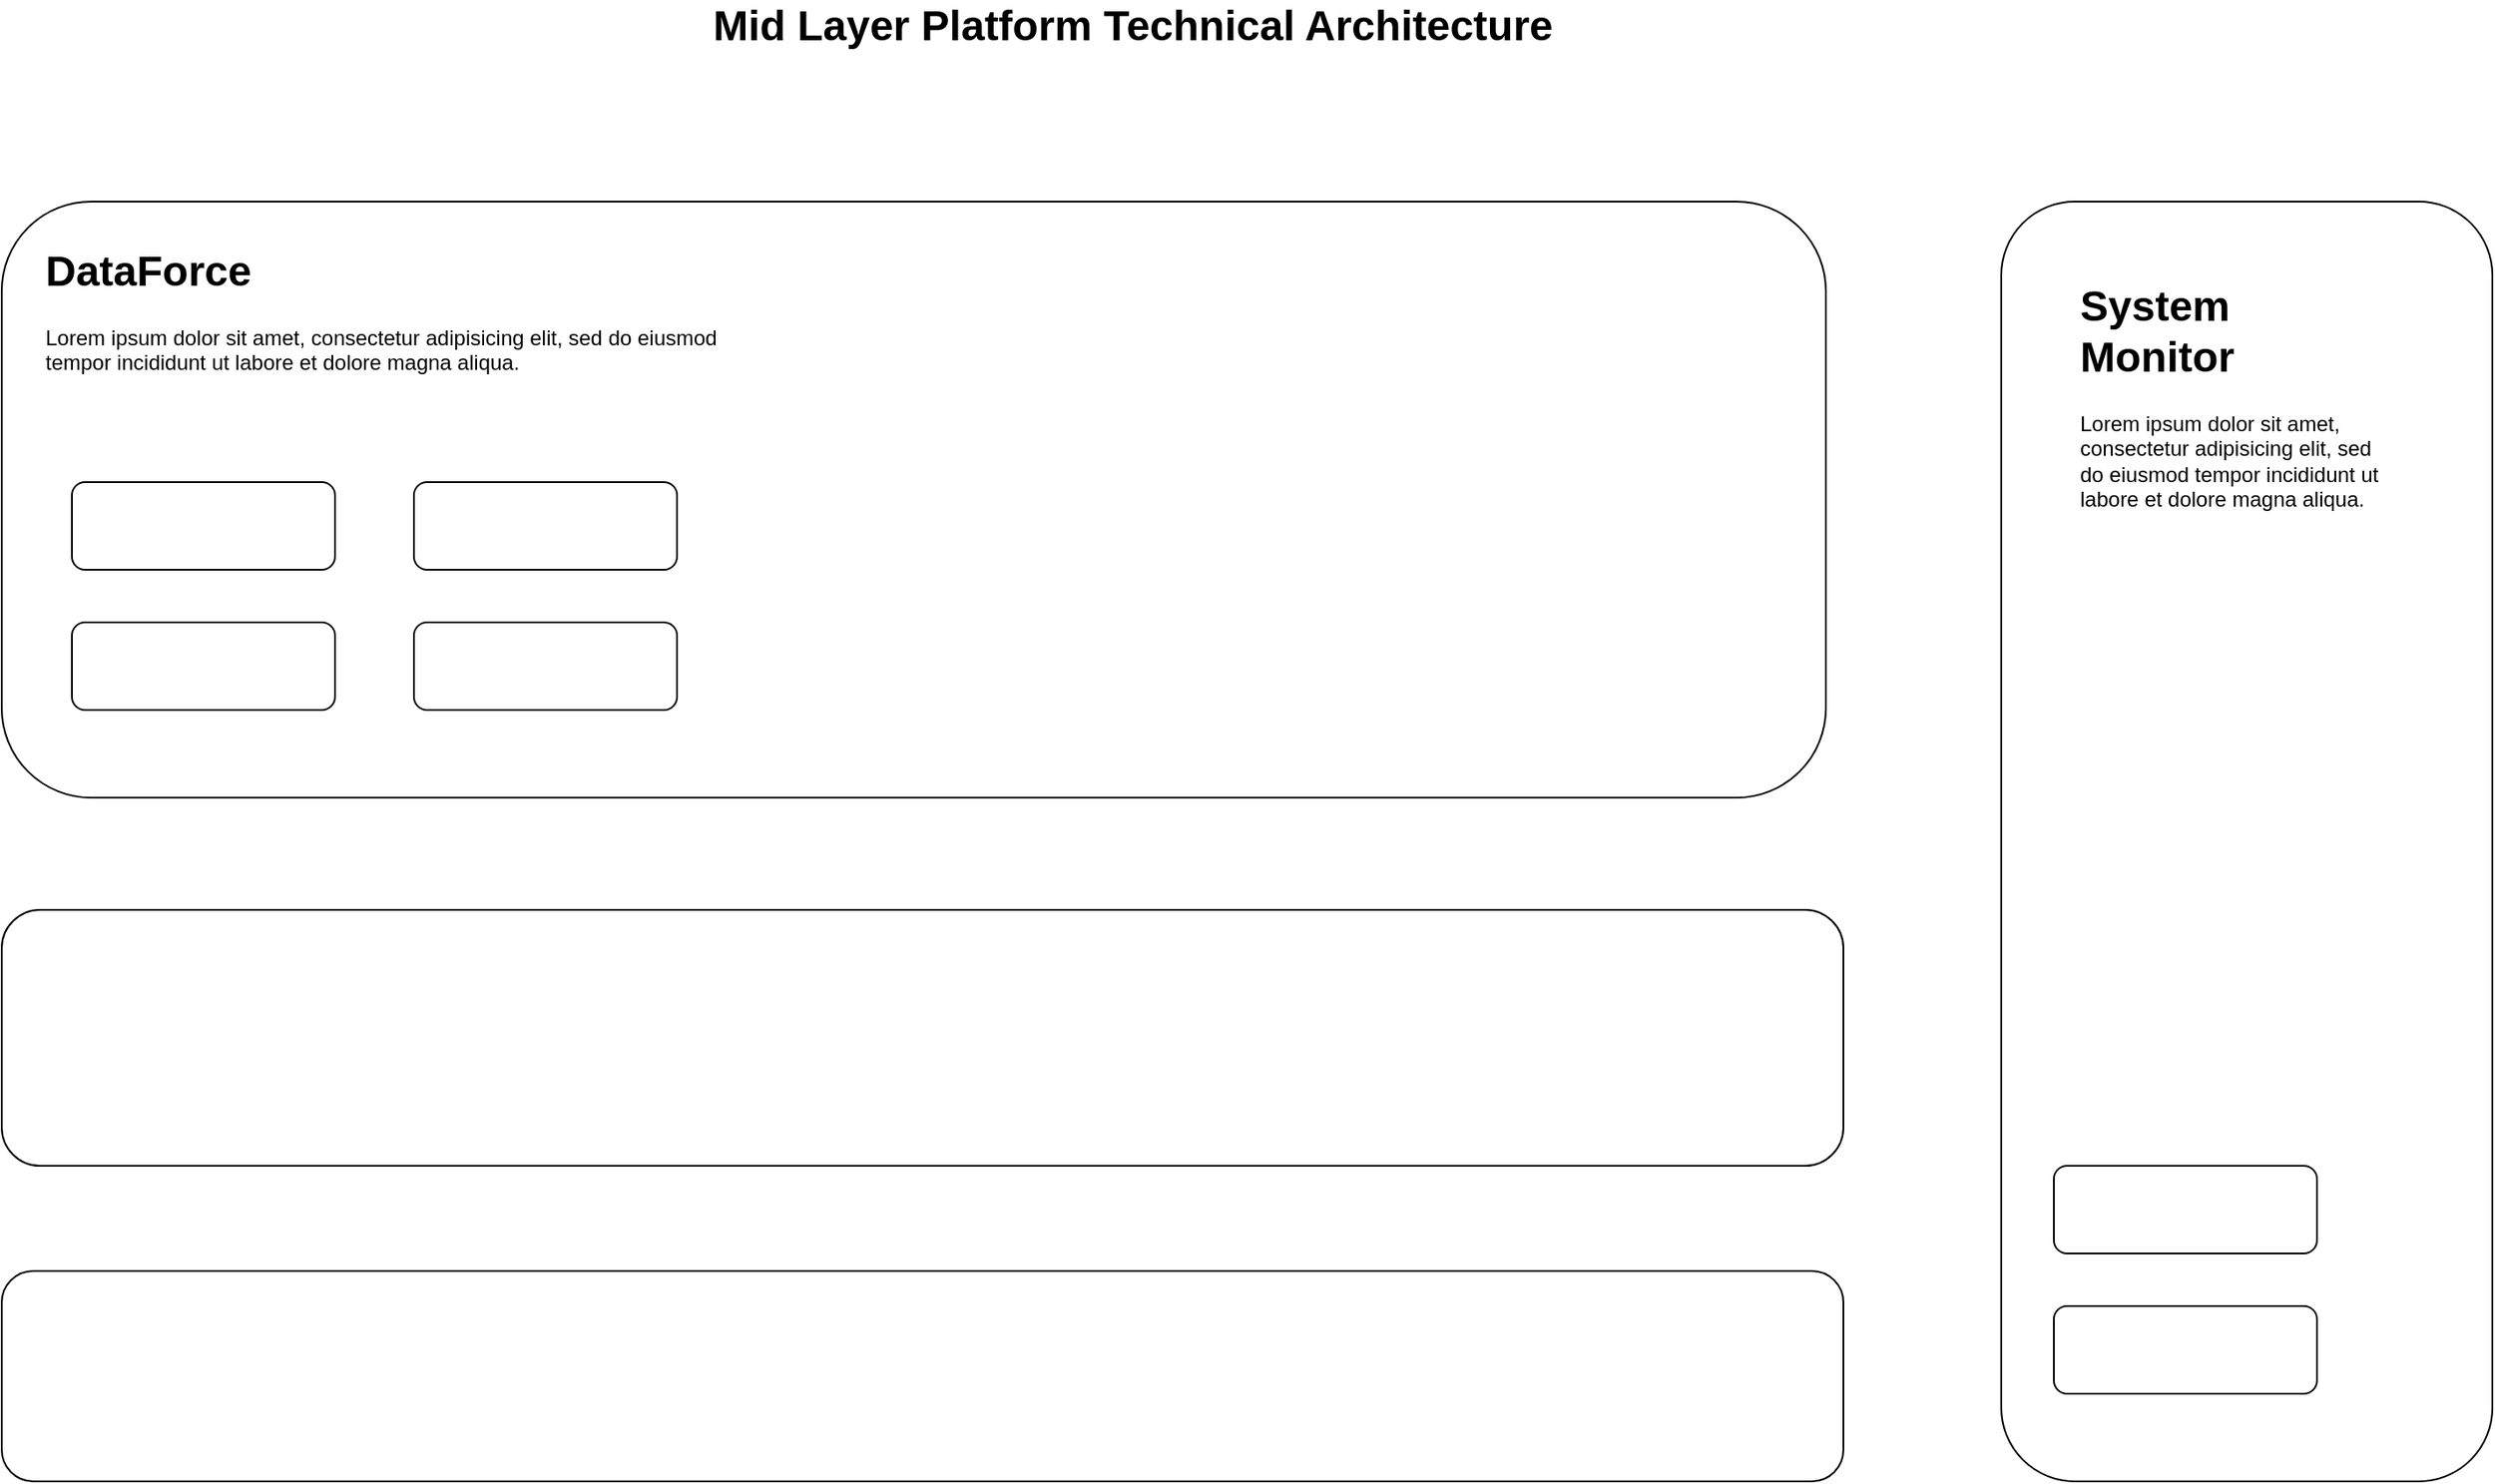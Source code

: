 <mxfile version="12.3.5" type="github" pages="1"><diagram id="yn5pNWhVfAMnaeWU7zpd" name="Page-1"><mxGraphModel dx="1584" dy="965" grid="1" gridSize="10" guides="1" tooltips="1" connect="1" arrows="1" fold="1" page="1" pageScale="1" pageWidth="827" pageHeight="1169" math="0" shadow="0"><root><mxCell id="0"/><mxCell id="1" parent="0"/><mxCell id="L_p5e10sN1Be_Nf8V8Cr-1" value="" style="rounded=1;whiteSpace=wrap;html=1;" vertex="1" parent="1"><mxGeometry x="50" y="180" width="1040" height="340" as="geometry"/></mxCell><mxCell id="L_p5e10sN1Be_Nf8V8Cr-2" value="&lt;h1&gt;DataForce&lt;/h1&gt;&lt;p&gt;Lorem ipsum dolor sit amet, consectetur adipisicing elit, sed do eiusmod tempor incididunt ut labore et dolore magna aliqua.&lt;/p&gt;" style="text;html=1;strokeColor=none;fillColor=none;spacing=5;spacingTop=-20;whiteSpace=wrap;overflow=hidden;rounded=0;" vertex="1" parent="1"><mxGeometry x="70" y="200" width="430" height="100" as="geometry"/></mxCell><mxCell id="L_p5e10sN1Be_Nf8V8Cr-3" value="" style="rounded=1;whiteSpace=wrap;html=1;" vertex="1" parent="1"><mxGeometry x="90" y="340" width="150" height="50" as="geometry"/></mxCell><mxCell id="L_p5e10sN1Be_Nf8V8Cr-4" value="" style="rounded=1;whiteSpace=wrap;html=1;" vertex="1" parent="1"><mxGeometry x="90" y="420" width="150" height="50" as="geometry"/></mxCell><mxCell id="L_p5e10sN1Be_Nf8V8Cr-5" value="" style="rounded=1;whiteSpace=wrap;html=1;" vertex="1" parent="1"><mxGeometry x="285" y="340" width="150" height="50" as="geometry"/></mxCell><mxCell id="L_p5e10sN1Be_Nf8V8Cr-6" value="" style="rounded=1;whiteSpace=wrap;html=1;" vertex="1" parent="1"><mxGeometry x="285" y="420" width="150" height="50" as="geometry"/></mxCell><mxCell id="L_p5e10sN1Be_Nf8V8Cr-7" value="" style="rounded=1;whiteSpace=wrap;html=1;" vertex="1" parent="1"><mxGeometry x="1190" y="180" width="280" height="730" as="geometry"/></mxCell><mxCell id="L_p5e10sN1Be_Nf8V8Cr-8" value="&lt;h1&gt;System Monitor&lt;/h1&gt;&lt;p&gt;Lorem ipsum dolor sit amet, consectetur adipisicing elit, sed do eiusmod tempor incididunt ut labore et dolore magna aliqua.&lt;/p&gt;" style="text;html=1;strokeColor=none;fillColor=none;spacing=5;spacingTop=-20;whiteSpace=wrap;overflow=hidden;rounded=0;" vertex="1" parent="1"><mxGeometry x="1230" y="220" width="180" height="170" as="geometry"/></mxCell><mxCell id="L_p5e10sN1Be_Nf8V8Cr-9" value="" style="rounded=1;whiteSpace=wrap;html=1;" vertex="1" parent="1"><mxGeometry x="1220" y="730" width="150" height="50" as="geometry"/></mxCell><mxCell id="L_p5e10sN1Be_Nf8V8Cr-10" value="" style="rounded=1;whiteSpace=wrap;html=1;" vertex="1" parent="1"><mxGeometry x="1220" y="810" width="150" height="50" as="geometry"/></mxCell><mxCell id="L_p5e10sN1Be_Nf8V8Cr-11" value="" style="rounded=1;whiteSpace=wrap;html=1;" vertex="1" parent="1"><mxGeometry x="50" y="584" width="1050" height="146" as="geometry"/></mxCell><mxCell id="L_p5e10sN1Be_Nf8V8Cr-12" value="" style="rounded=1;whiteSpace=wrap;html=1;" vertex="1" parent="1"><mxGeometry x="50" y="790" width="1050" height="120" as="geometry"/></mxCell><mxCell id="L_p5e10sN1Be_Nf8V8Cr-13" value="&lt;font style=&quot;font-size: 24px&quot;&gt;Mid Layer Platform Technical Architecture&lt;/font&gt;" style="text;html=1;strokeColor=none;fillColor=none;align=center;verticalAlign=middle;whiteSpace=wrap;rounded=0;fontStyle=1" vertex="1" parent="1"><mxGeometry x="410" y="70" width="570" height="20" as="geometry"/></mxCell></root></mxGraphModel></diagram></mxfile>